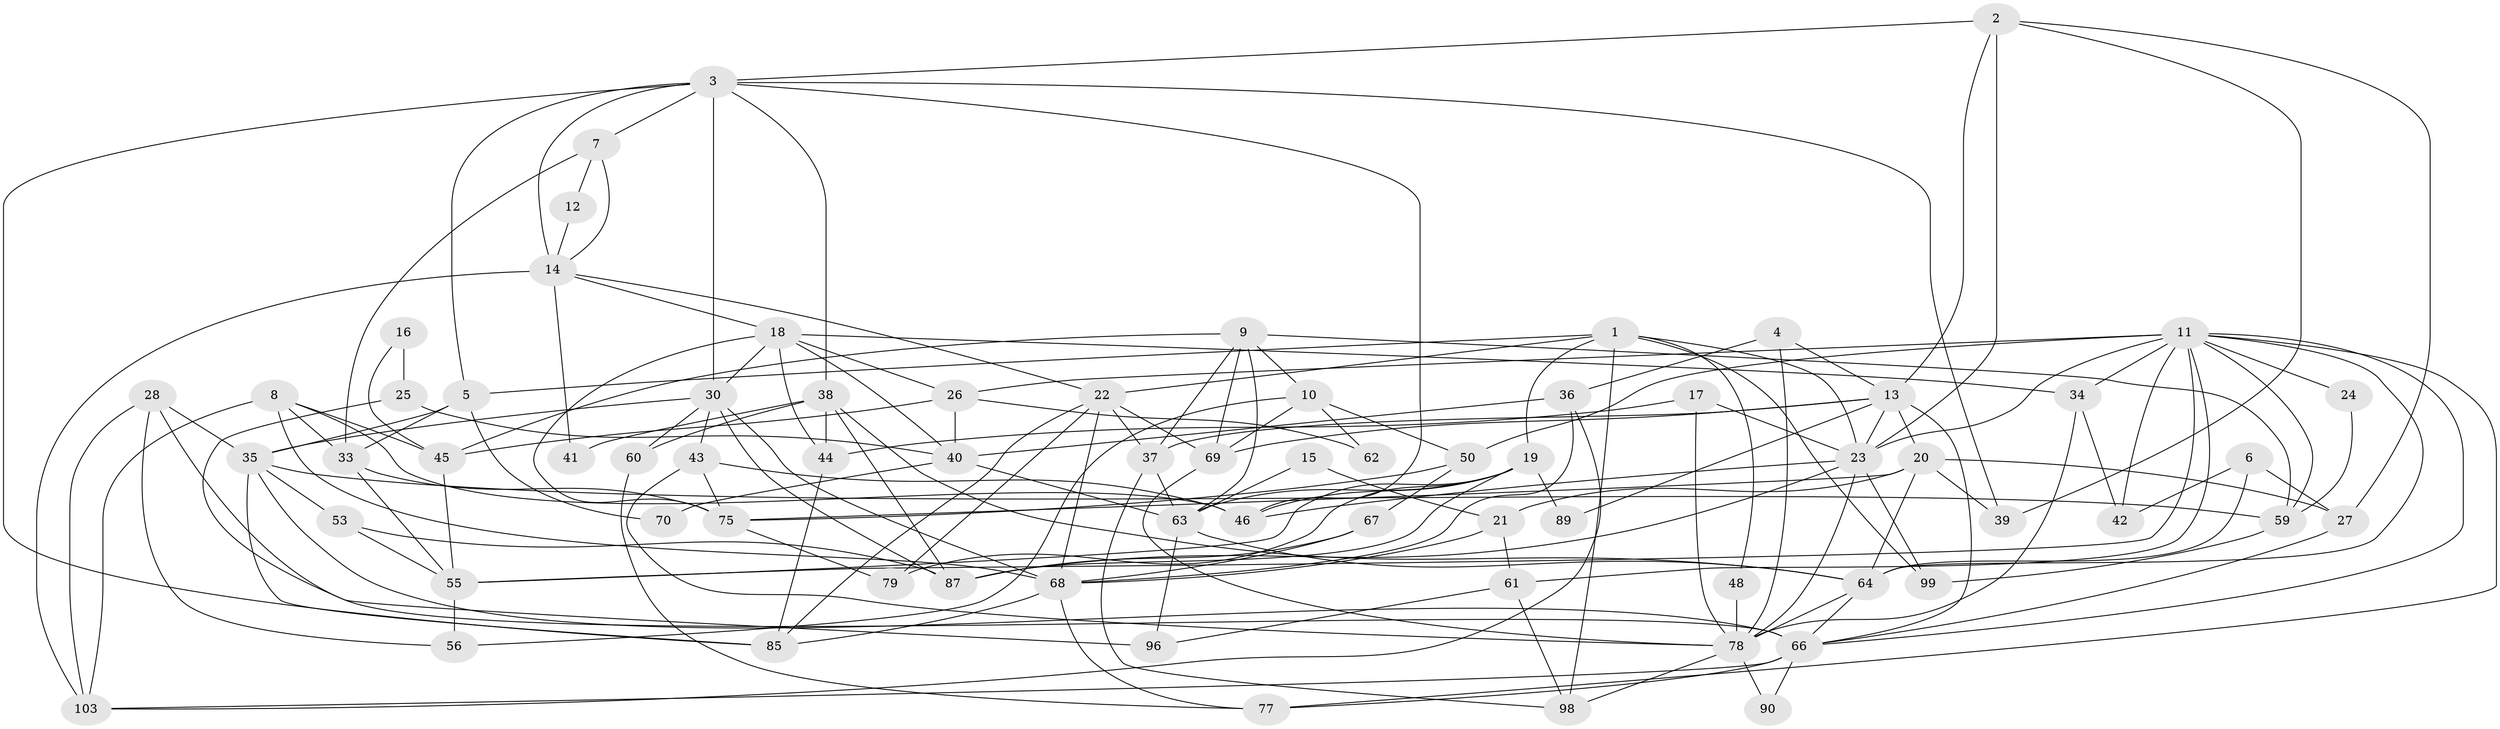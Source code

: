 // original degree distribution, {5: 0.1792452830188679, 4: 0.27358490566037735, 3: 0.25471698113207547, 2: 0.14150943396226415, 7: 0.018867924528301886, 6: 0.11320754716981132, 8: 0.018867924528301886}
// Generated by graph-tools (version 1.1) at 2025/42/03/06/25 10:42:01]
// undirected, 71 vertices, 171 edges
graph export_dot {
graph [start="1"]
  node [color=gray90,style=filled];
  1 [super="+32"];
  2 [super="+84"];
  3 [super="+31"];
  4;
  5 [super="+47"];
  6;
  7 [super="+65"];
  8;
  9 [super="+92"];
  10 [super="+49"];
  11 [super="+101"];
  12;
  13 [super="+54"];
  14 [super="+29"];
  15;
  16;
  17;
  18 [super="+97"];
  19 [super="+52"];
  20 [super="+102"];
  21;
  22 [super="+86"];
  23 [super="+83"];
  24;
  25;
  26;
  27;
  28 [super="+95"];
  30 [super="+76"];
  33 [super="+74"];
  34;
  35 [super="+57"];
  36 [super="+105"];
  37 [super="+51"];
  38 [super="+104"];
  39;
  40 [super="+91"];
  41;
  42 [super="+58"];
  43;
  44 [super="+100"];
  45;
  46;
  48;
  50;
  53;
  55 [super="+72"];
  56;
  59 [super="+73"];
  60;
  61 [super="+93"];
  62;
  63 [super="+106"];
  64 [super="+94"];
  66 [super="+81"];
  67;
  68 [super="+71"];
  69;
  70;
  75 [super="+80"];
  77;
  78 [super="+82"];
  79;
  85;
  87 [super="+88"];
  89;
  90;
  96;
  98;
  99;
  103;
  1 -- 19;
  1 -- 48;
  1 -- 99;
  1 -- 22;
  1 -- 98;
  1 -- 23;
  1 -- 5;
  2 -- 39;
  2 -- 13;
  2 -- 23;
  2 -- 3;
  2 -- 27;
  3 -- 85;
  3 -- 5;
  3 -- 30;
  3 -- 39;
  3 -- 38;
  3 -- 46;
  3 -- 14;
  3 -- 7;
  4 -- 78;
  4 -- 13;
  4 -- 36;
  5 -- 35;
  5 -- 33;
  5 -- 70;
  6 -- 27;
  6 -- 64;
  6 -- 42;
  7 -- 14;
  7 -- 33;
  7 -- 12;
  8 -- 103;
  8 -- 46;
  8 -- 45;
  8 -- 33;
  8 -- 68;
  9 -- 69;
  9 -- 59;
  9 -- 45;
  9 -- 10;
  9 -- 37;
  9 -- 63;
  10 -- 50;
  10 -- 69;
  10 -- 62;
  10 -- 56;
  11 -- 23;
  11 -- 26;
  11 -- 34;
  11 -- 77;
  11 -- 55;
  11 -- 42;
  11 -- 64;
  11 -- 66;
  11 -- 50;
  11 -- 24;
  11 -- 59;
  11 -- 61;
  12 -- 14;
  13 -- 23;
  13 -- 69;
  13 -- 66;
  13 -- 20;
  13 -- 37;
  13 -- 89;
  14 -- 18;
  14 -- 41;
  14 -- 103 [weight=2];
  14 -- 22;
  15 -- 21;
  15 -- 63;
  16 -- 45;
  16 -- 25;
  17 -- 78;
  17 -- 23;
  17 -- 44;
  18 -- 26;
  18 -- 34;
  18 -- 40;
  18 -- 75;
  18 -- 44;
  18 -- 30;
  19 -- 55;
  19 -- 87;
  19 -- 63;
  19 -- 79;
  19 -- 89;
  19 -- 46;
  20 -- 39;
  20 -- 64;
  20 -- 21;
  20 -- 27;
  20 -- 75;
  21 -- 61;
  21 -- 68;
  22 -- 85;
  22 -- 37;
  22 -- 69;
  22 -- 79;
  22 -- 68;
  23 -- 46;
  23 -- 99;
  23 -- 78;
  23 -- 87;
  24 -- 59;
  25 -- 96;
  25 -- 40;
  26 -- 45;
  26 -- 40;
  26 -- 62;
  27 -- 66;
  28 -- 56;
  28 -- 66;
  28 -- 35;
  28 -- 103;
  30 -- 35;
  30 -- 68;
  30 -- 43;
  30 -- 60;
  30 -- 87;
  33 -- 75;
  33 -- 55;
  34 -- 78;
  34 -- 42;
  35 -- 53;
  35 -- 59;
  35 -- 85;
  35 -- 66;
  36 -- 103;
  36 -- 40 [weight=2];
  36 -- 68;
  37 -- 98;
  37 -- 63;
  38 -- 87;
  38 -- 41;
  38 -- 64;
  38 -- 60;
  38 -- 44;
  40 -- 70;
  40 -- 63;
  43 -- 46;
  43 -- 78;
  43 -- 75;
  44 -- 85;
  45 -- 55;
  48 -- 78;
  50 -- 67;
  50 -- 75;
  53 -- 55;
  53 -- 87 [weight=2];
  55 -- 56;
  59 -- 99;
  60 -- 77;
  61 -- 98;
  61 -- 96;
  63 -- 96;
  63 -- 64;
  64 -- 66;
  64 -- 78;
  66 -- 103;
  66 -- 90;
  66 -- 77;
  67 -- 68;
  67 -- 87;
  68 -- 85;
  68 -- 77;
  69 -- 78;
  75 -- 79;
  78 -- 98;
  78 -- 90;
}
